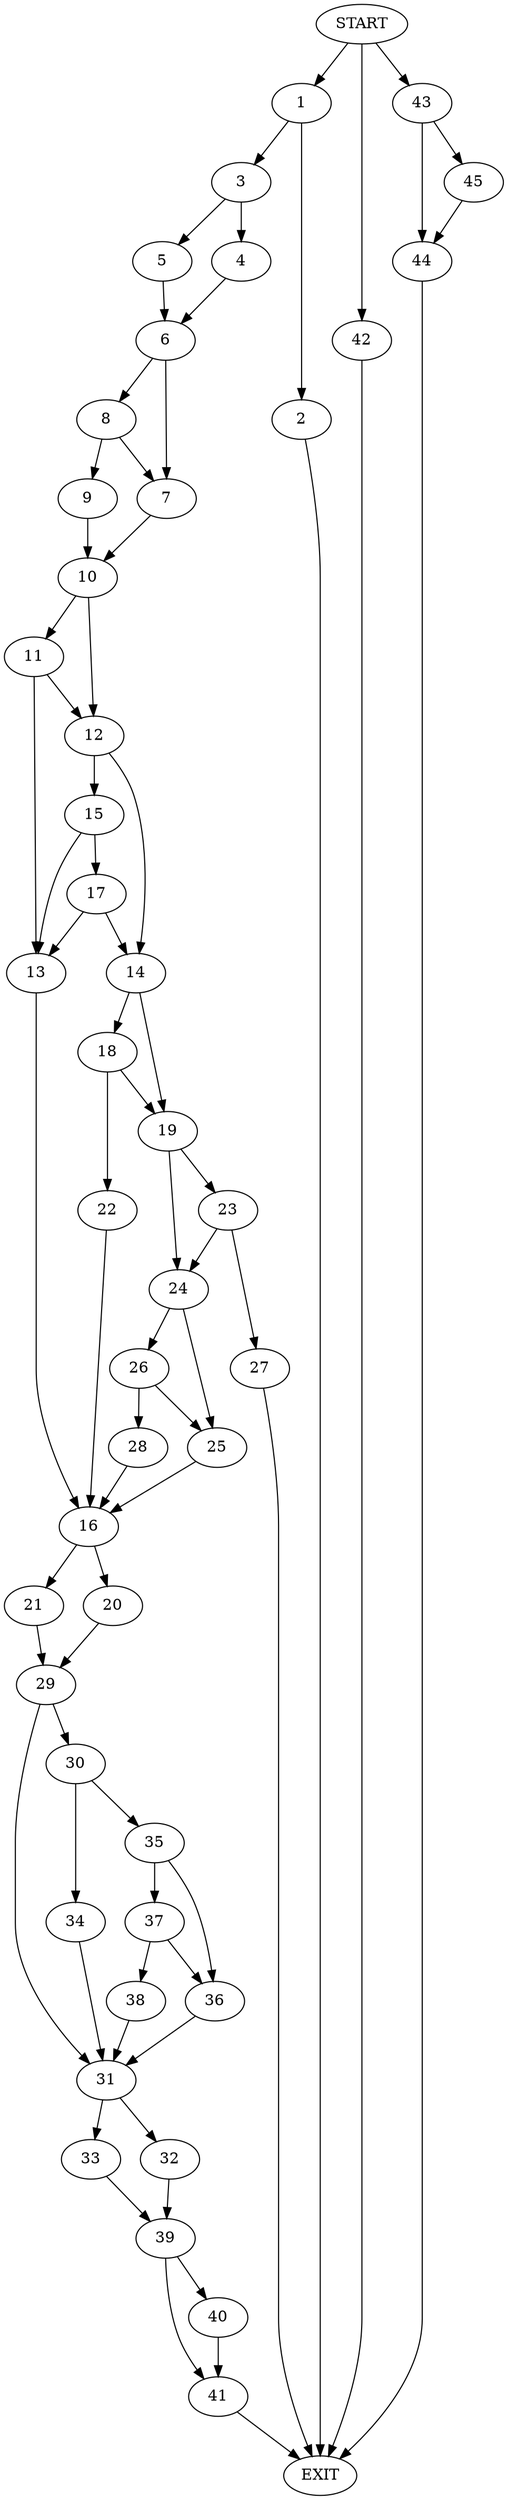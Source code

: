 digraph {
0 [label="START"]
46 [label="EXIT"]
0 -> 1
1 -> 2
1 -> 3
2 -> 46
3 -> 4
3 -> 5
5 -> 6
4 -> 6
6 -> 7
6 -> 8
8 -> 9
8 -> 7
7 -> 10
9 -> 10
10 -> 11
10 -> 12
11 -> 12
11 -> 13
12 -> 14
12 -> 15
13 -> 16
15 -> 17
15 -> 13
14 -> 18
14 -> 19
17 -> 14
17 -> 13
16 -> 20
16 -> 21
18 -> 19
18 -> 22
19 -> 23
19 -> 24
22 -> 16
24 -> 25
24 -> 26
23 -> 27
23 -> 24
27 -> 46
26 -> 25
26 -> 28
25 -> 16
28 -> 16
20 -> 29
21 -> 29
29 -> 30
29 -> 31
31 -> 32
31 -> 33
30 -> 34
30 -> 35
35 -> 36
35 -> 37
34 -> 31
36 -> 31
37 -> 38
37 -> 36
38 -> 31
32 -> 39
33 -> 39
39 -> 40
39 -> 41
40 -> 41
41 -> 46
0 -> 42
42 -> 46
0 -> 43
43 -> 44
43 -> 45
45 -> 44
44 -> 46
}
